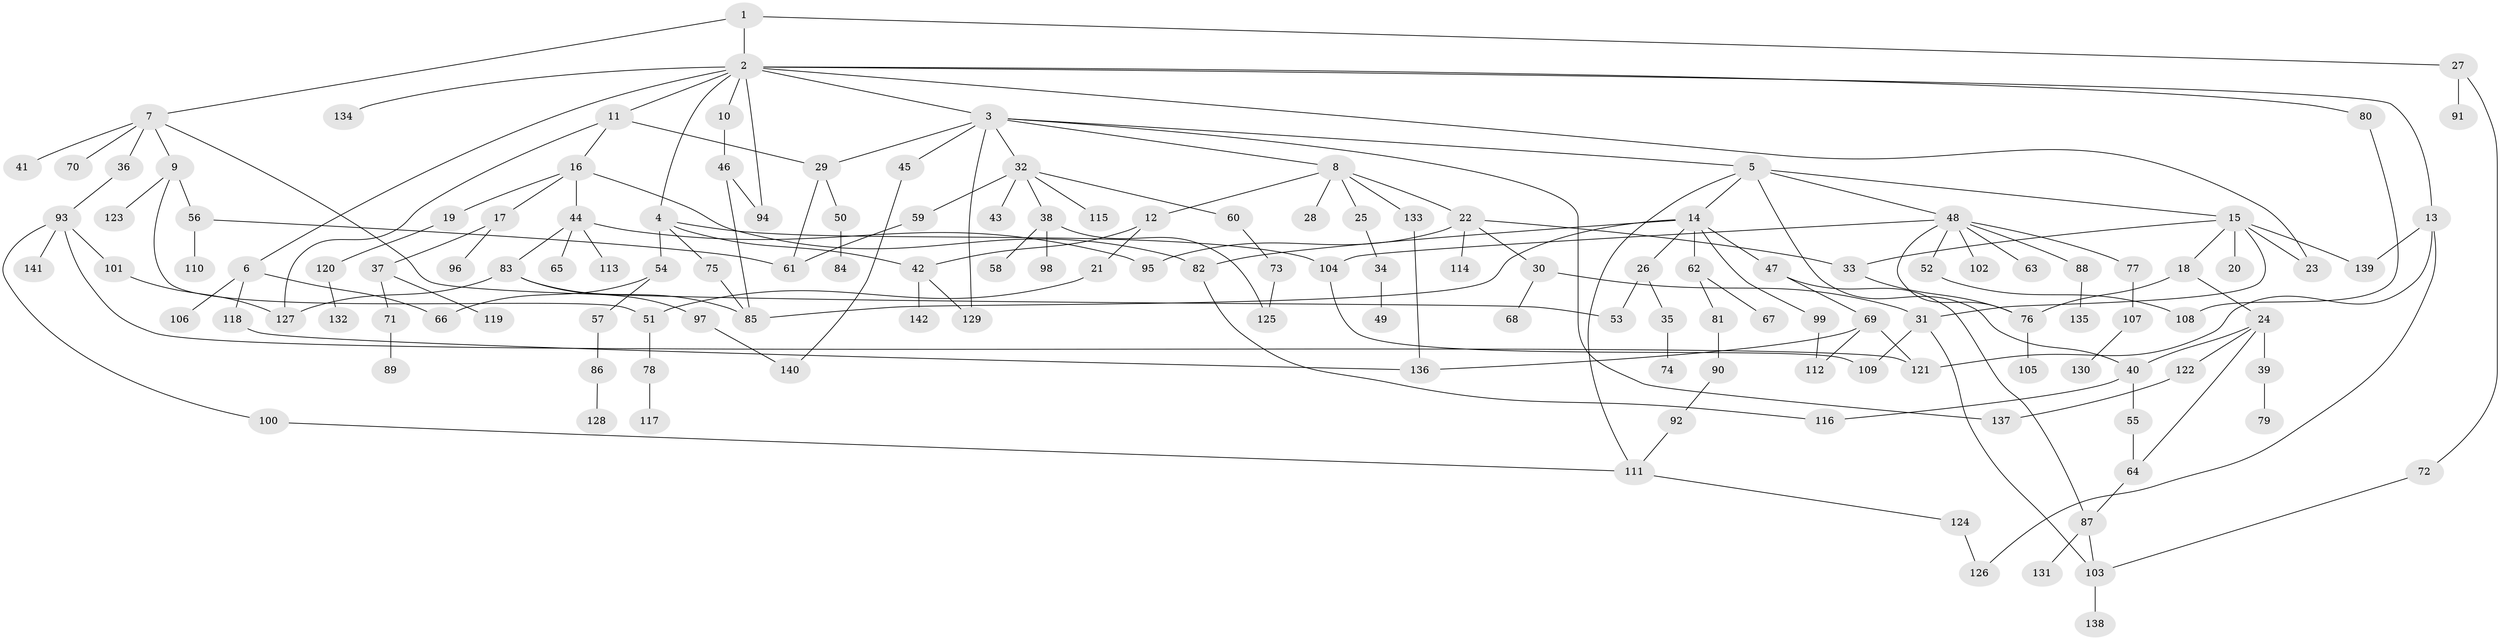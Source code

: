 // coarse degree distribution, {3: 0.13131313131313133, 11: 0.010101010101010102, 12: 0.010101010101010102, 7: 0.020202020202020204, 4: 0.08080808080808081, 6: 0.030303030303030304, 2: 0.30303030303030304, 5: 0.08080808080808081, 8: 0.030303030303030304, 1: 0.30303030303030304}
// Generated by graph-tools (version 1.1) at 2025/41/03/06/25 10:41:27]
// undirected, 142 vertices, 183 edges
graph export_dot {
graph [start="1"]
  node [color=gray90,style=filled];
  1;
  2;
  3;
  4;
  5;
  6;
  7;
  8;
  9;
  10;
  11;
  12;
  13;
  14;
  15;
  16;
  17;
  18;
  19;
  20;
  21;
  22;
  23;
  24;
  25;
  26;
  27;
  28;
  29;
  30;
  31;
  32;
  33;
  34;
  35;
  36;
  37;
  38;
  39;
  40;
  41;
  42;
  43;
  44;
  45;
  46;
  47;
  48;
  49;
  50;
  51;
  52;
  53;
  54;
  55;
  56;
  57;
  58;
  59;
  60;
  61;
  62;
  63;
  64;
  65;
  66;
  67;
  68;
  69;
  70;
  71;
  72;
  73;
  74;
  75;
  76;
  77;
  78;
  79;
  80;
  81;
  82;
  83;
  84;
  85;
  86;
  87;
  88;
  89;
  90;
  91;
  92;
  93;
  94;
  95;
  96;
  97;
  98;
  99;
  100;
  101;
  102;
  103;
  104;
  105;
  106;
  107;
  108;
  109;
  110;
  111;
  112;
  113;
  114;
  115;
  116;
  117;
  118;
  119;
  120;
  121;
  122;
  123;
  124;
  125;
  126;
  127;
  128;
  129;
  130;
  131;
  132;
  133;
  134;
  135;
  136;
  137;
  138;
  139;
  140;
  141;
  142;
  1 -- 2;
  1 -- 7;
  1 -- 27;
  2 -- 3;
  2 -- 4;
  2 -- 6;
  2 -- 10;
  2 -- 11;
  2 -- 13;
  2 -- 23;
  2 -- 80;
  2 -- 134;
  2 -- 94;
  3 -- 5;
  3 -- 8;
  3 -- 32;
  3 -- 45;
  3 -- 129;
  3 -- 137;
  3 -- 29;
  4 -- 54;
  4 -- 75;
  4 -- 42;
  4 -- 104;
  5 -- 14;
  5 -- 15;
  5 -- 40;
  5 -- 48;
  5 -- 111;
  6 -- 106;
  6 -- 118;
  6 -- 66;
  7 -- 9;
  7 -- 36;
  7 -- 41;
  7 -- 53;
  7 -- 70;
  8 -- 12;
  8 -- 22;
  8 -- 25;
  8 -- 28;
  8 -- 133;
  9 -- 56;
  9 -- 123;
  9 -- 51;
  10 -- 46;
  11 -- 16;
  11 -- 29;
  11 -- 127;
  12 -- 21;
  12 -- 42;
  13 -- 126;
  13 -- 121;
  13 -- 139;
  14 -- 26;
  14 -- 47;
  14 -- 62;
  14 -- 82;
  14 -- 99;
  14 -- 85;
  15 -- 18;
  15 -- 20;
  15 -- 33;
  15 -- 139;
  15 -- 31;
  15 -- 23;
  16 -- 17;
  16 -- 19;
  16 -- 44;
  16 -- 82;
  17 -- 37;
  17 -- 96;
  18 -- 24;
  18 -- 76;
  19 -- 120;
  21 -- 51;
  22 -- 30;
  22 -- 95;
  22 -- 114;
  22 -- 33;
  24 -- 39;
  24 -- 122;
  24 -- 64;
  24 -- 40;
  25 -- 34;
  26 -- 35;
  26 -- 53;
  27 -- 72;
  27 -- 91;
  29 -- 50;
  29 -- 61;
  30 -- 31;
  30 -- 68;
  31 -- 103;
  31 -- 109;
  32 -- 38;
  32 -- 43;
  32 -- 59;
  32 -- 60;
  32 -- 115;
  33 -- 76;
  34 -- 49;
  35 -- 74;
  36 -- 93;
  37 -- 71;
  37 -- 119;
  38 -- 58;
  38 -- 98;
  38 -- 125;
  39 -- 79;
  40 -- 55;
  40 -- 116;
  42 -- 142;
  42 -- 129;
  44 -- 65;
  44 -- 83;
  44 -- 113;
  44 -- 95;
  45 -- 140;
  46 -- 94;
  46 -- 85;
  47 -- 69;
  47 -- 87;
  48 -- 52;
  48 -- 63;
  48 -- 76;
  48 -- 77;
  48 -- 88;
  48 -- 102;
  48 -- 104;
  50 -- 84;
  51 -- 78;
  52 -- 108;
  54 -- 57;
  54 -- 66;
  55 -- 64;
  56 -- 110;
  56 -- 61;
  57 -- 86;
  59 -- 61;
  60 -- 73;
  62 -- 67;
  62 -- 81;
  64 -- 87;
  69 -- 121;
  69 -- 136;
  69 -- 112;
  71 -- 89;
  72 -- 103;
  73 -- 125;
  75 -- 85;
  76 -- 105;
  77 -- 107;
  78 -- 117;
  80 -- 108;
  81 -- 90;
  82 -- 116;
  83 -- 85;
  83 -- 97;
  83 -- 127;
  86 -- 128;
  87 -- 131;
  87 -- 103;
  88 -- 135;
  90 -- 92;
  92 -- 111;
  93 -- 100;
  93 -- 101;
  93 -- 141;
  93 -- 121;
  97 -- 140;
  99 -- 112;
  100 -- 111;
  101 -- 127;
  103 -- 138;
  104 -- 109;
  107 -- 130;
  111 -- 124;
  118 -- 136;
  120 -- 132;
  122 -- 137;
  124 -- 126;
  133 -- 136;
}
